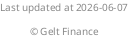 @startuml

<style>
  .Gelt {
    BackgroundColor #fff9f3
    LineColor #138680
  }
</style>

!define Ok1 D7F4D2
!define Ok2 BFEEB7
!define Ok3 A7E99C
!define Alt1 BFD4DB
!define Err1 FDE0E0
!define Err2 F4C1C1
!define Err3 FDAAAA

skinparam sequence {
    ArrowThickness 2
    BoxBorderColor #999999
    ParticipantPadding 10
}

header Last updated at %date("yyyy-MM-dd")
footer © Gelt Finance

@enduml
